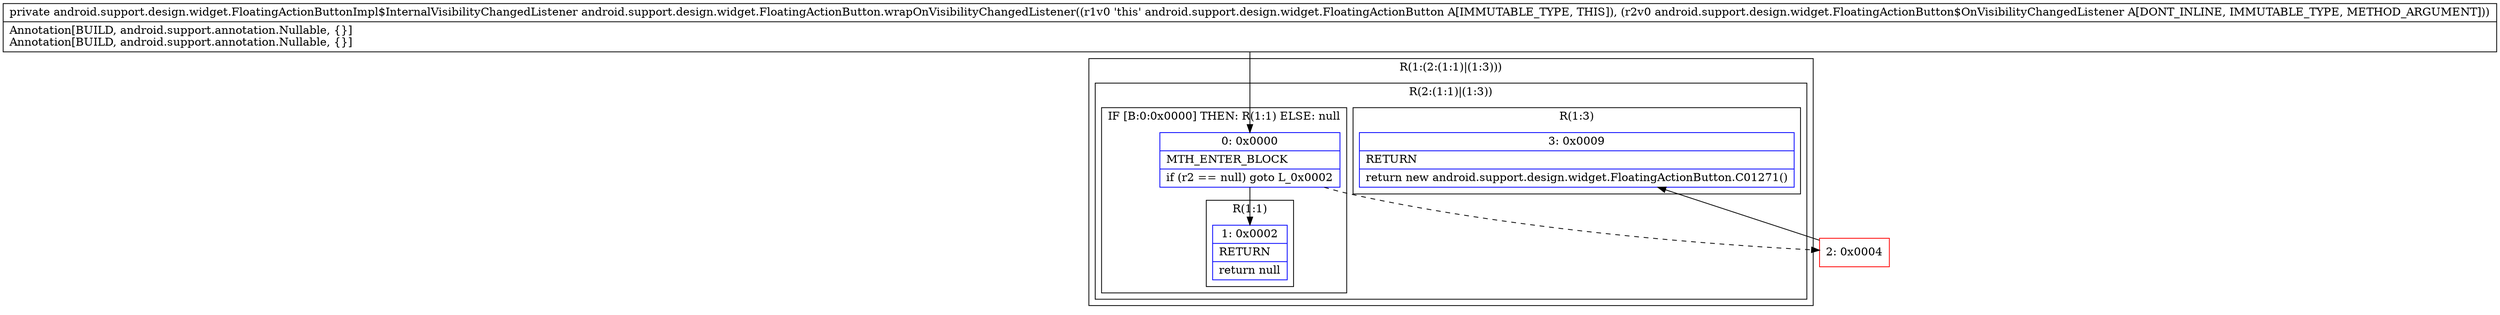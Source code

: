 digraph "CFG forandroid.support.design.widget.FloatingActionButton.wrapOnVisibilityChangedListener(Landroid\/support\/design\/widget\/FloatingActionButton$OnVisibilityChangedListener;)Landroid\/support\/design\/widget\/FloatingActionButtonImpl$InternalVisibilityChangedListener;" {
subgraph cluster_Region_1916432508 {
label = "R(1:(2:(1:1)|(1:3)))";
node [shape=record,color=blue];
subgraph cluster_Region_1137036504 {
label = "R(2:(1:1)|(1:3))";
node [shape=record,color=blue];
subgraph cluster_IfRegion_856139934 {
label = "IF [B:0:0x0000] THEN: R(1:1) ELSE: null";
node [shape=record,color=blue];
Node_0 [shape=record,label="{0\:\ 0x0000|MTH_ENTER_BLOCK\l|if (r2 == null) goto L_0x0002\l}"];
subgraph cluster_Region_1270236406 {
label = "R(1:1)";
node [shape=record,color=blue];
Node_1 [shape=record,label="{1\:\ 0x0002|RETURN\l|return null\l}"];
}
}
subgraph cluster_Region_1781425260 {
label = "R(1:3)";
node [shape=record,color=blue];
Node_3 [shape=record,label="{3\:\ 0x0009|RETURN\l|return new android.support.design.widget.FloatingActionButton.C01271()\l}"];
}
}
}
Node_2 [shape=record,color=red,label="{2\:\ 0x0004}"];
MethodNode[shape=record,label="{private android.support.design.widget.FloatingActionButtonImpl$InternalVisibilityChangedListener android.support.design.widget.FloatingActionButton.wrapOnVisibilityChangedListener((r1v0 'this' android.support.design.widget.FloatingActionButton A[IMMUTABLE_TYPE, THIS]), (r2v0 android.support.design.widget.FloatingActionButton$OnVisibilityChangedListener A[DONT_INLINE, IMMUTABLE_TYPE, METHOD_ARGUMENT]))  | Annotation[BUILD, android.support.annotation.Nullable, \{\}]\lAnnotation[BUILD, android.support.annotation.Nullable, \{\}]\l}"];
MethodNode -> Node_0;
Node_0 -> Node_1;
Node_0 -> Node_2[style=dashed];
Node_2 -> Node_3;
}

